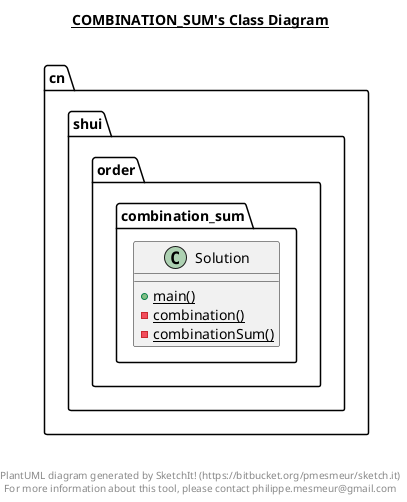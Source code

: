 @startuml

title __COMBINATION_SUM's Class Diagram__\n

  namespace cn.shui.order {
    namespace combination_sum {
      class cn.shui.order.combination_sum.Solution {
          {static} + main()
          {static} - combination()
          {static} - combinationSum()
      }
    }
  }
  



right footer


PlantUML diagram generated by SketchIt! (https://bitbucket.org/pmesmeur/sketch.it)
For more information about this tool, please contact philippe.mesmeur@gmail.com
endfooter

@enduml
